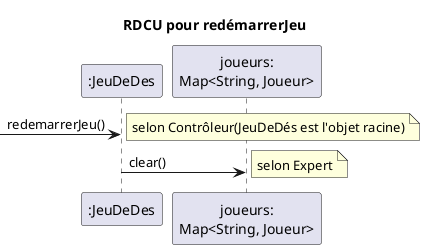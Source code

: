 @startuml

title RDCU pour redémarrerJeu

participant ":JeuDeDes" as jeu
participant "joueurs:\nMap<String, Joueur>" as joueur

[-> jeu: redemarrerJeu()

note right : selon Contrôleur(JeuDeDés est l'objet racine)

jeu -> joueur : clear()


note right : selon Expert


@enduml